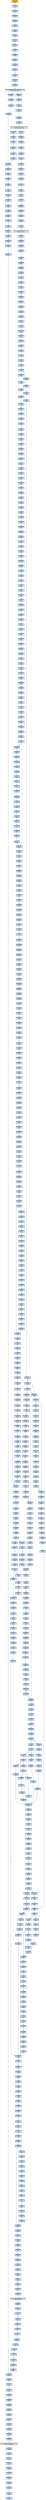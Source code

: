 strict digraph G {
	graph [bgcolor=transparent,
		name=G
	];
	node [color=lightsteelblue,
		fillcolor=lightsteelblue,
		shape=rectangle,
		style=filled
	];
	"0x0043f6eb"	[label="0x0043f6eb
pushl"];
	"0x0043f6ec"	[label="0x0043f6ec
leal"];
	"0x0043f6eb" -> "0x0043f6ec"	[color="#000000"];
	"0x0043f7e5"	[label="0x0043f7e5
jae"];
	"0x0043f7e7"	[label="0x0043f7e7
popl"];
	"0x0043f7e5" -> "0x0043f7e7"	[color="#000000",
		label=F];
	"0x0043f40d"	[label="0x0043f40d
orl"];
	"0x0043f40f"	[label="0x0043f40f
movl"];
	"0x0043f40d" -> "0x0043f40f"	[color="#000000"];
	"0x0043f882"	[label="0x0043f882
movl"];
	"0x0043f885"	[label="0x0043f885
movl"];
	"0x0043f882" -> "0x0043f885"	[color="#000000"];
	"0x0043faf9"	[label="0x0043faf9
addl"];
	"0x0043fafe"	[label="0x0043fafe
popl"];
	"0x0043faf9" -> "0x0043fafe"	[color="#000000"];
	"0x0043fbc5"	[label="0x0043fbc5
movl"];
	"0x0043fbc7"	[label="0x0043fbc7
call"];
	"0x0043fbc5" -> "0x0043fbc7"	[color="#000000"];
	"0x0043f05d"	[label="0x0043f05d
jne"];
	"0x0043f05f"	[label="0x0043f05f
leal"];
	"0x0043f05d" -> "0x0043f05f"	[color="#000000",
		label=F];
	"0x0043fe8a"	[label="0x0043fe8a
leal"];
	"0x0043fe90"	[label="0x0043fe90
call"];
	"0x0043fe8a" -> "0x0043fe90"	[color="#000000"];
	"0x0043f99c"	[label="0x0043f99c
incl"];
	"0x0043f99d"	[label="0x0043f99d
cmpl"];
	"0x0043f99c" -> "0x0043f99d"	[color="#000000"];
	"0x0043f9a6"	[label="0x0043f9a6
popl"];
	"0x0043f9a7"	[label="0x0043f9a7
addl"];
	"0x0043f9a6" -> "0x0043f9a7"	[color="#000000"];
	"0x0043fb6a"	[label="0x0043fb6a
movl"];
	"0x0043fb6c"	[label="0x0043fb6c
pushl"];
	"0x0043fb6a" -> "0x0043fb6c"	[color="#000000"];
	"0x0043f00c"	[label="0x0043f00c
pushl"];
	"0x0043f00d"	[label="0x0043f00d
ret"];
	"0x0043f00c" -> "0x0043f00d"	[color="#000000"];
	GETMODULEHANDLEA_KERNEL32_DLL	[color=lightgrey,
		fillcolor=lightgrey,
		label="GETMODULEHANDLEA_KERNEL32_DLL
GETMODULEHANDLEA"];
	"0x0043f287"	[label="0x0043f287
testl"];
	GETMODULEHANDLEA_KERNEL32_DLL -> "0x0043f287"	[color="#000000"];
	"0x0043f042"	[label="0x0043f042
movl"];
	GETMODULEHANDLEA_KERNEL32_DLL -> "0x0043f042"	[color="#000000"];
	"0x0043f1c6"	[label="0x0043f1c6
subl"];
	"0x0043f1c8"	[label="0x0043f1c8
je"];
	"0x0043f1c6" -> "0x0043f1c8"	[color="#000000"];
	"0x0043fa6f"	[label="0x0043fa6f
shrl"];
	"0x0043fa71"	[label="0x0043fa71
movl"];
	"0x0043fa6f" -> "0x0043fa71"	[color="#000000"];
	"0x0043fce8"	[label="0x0043fce8
movb"];
	"0x0043fcea"	[label="0x0043fcea
popl"];
	"0x0043fce8" -> "0x0043fcea"	[color="#000000"];
	"0x0043f04d"	[label="0x0043f04d
pushl"];
	"0x0043f04e"	[label="0x0043f04e
pushl"];
	"0x0043f04d" -> "0x0043f04e"	[color="#000000"];
	"0x0043f726"	[label="0x0043f726
movl"];
	"0x0043f729"	[label="0x0043f729
addl"];
	"0x0043f726" -> "0x0043f729"	[color="#000000"];
	"0x0043f986"	[label="0x0043f986
xorl"];
	"0x0043f988"	[label="0x0043f988
movb"];
	"0x0043f986" -> "0x0043f988"	[color="#000000"];
	"0x0043fa27"	[label="0x0043fa27
addl"];
	"0x0043fa2a"	[label="0x0043fa2a
jmp"];
	"0x0043fa27" -> "0x0043fa2a"	[color="#000000"];
	"0x0043ff39"	[label="0x0043ff39
movl"];
	"0x0043ff3d"	[label="0x0043ff3d
incl"];
	"0x0043ff39" -> "0x0043ff3d"	[color="#000000"];
	"0x0043f6d6"	[label="0x0043f6d6
pushl"];
	"0x0043f6d7"	[label="0x0043f6d7
call"];
	"0x0043f6d6" -> "0x0043f6d7"	[color="#000000"];
	VIRTUALPROTECT_KERNEL32_DLL	[color=lightgrey,
		fillcolor=lightgrey,
		label="VIRTUALPROTECT_KERNEL32_DLL
VIRTUALPROTECT"];
	"0x0043f3ff"	[label="0x0043f3ff
popl"];
	VIRTUALPROTECT_KERNEL32_DLL -> "0x0043f3ff"	[color="#000000"];
	"0x0043f17b"	[label="0x0043f17b
popl"];
	"0x0043f17c"	[label="0x0043f17c
pushl"];
	"0x0043f17b" -> "0x0043f17c"	[color="#000000"];
	"0x0043f871"	[label="0x0043f871
incl"];
	"0x0043f872"	[label="0x0043f872
incl"];
	"0x0043f871" -> "0x0043f872"	[color="#000000"];
	"0x0043f10f"	[label="0x0043f10f
pushl"];
	"0x0043f110"	[label="0x0043f110
pushl"];
	"0x0043f10f" -> "0x0043f110"	[color="#000000"];
	"0x0043fb49"	[label="0x0043fb49
movl"];
	"0x0043fb4f"	[label="0x0043fb4f
movl"];
	"0x0043fb49" -> "0x0043fb4f"	[color="#000000"];
	"0x0043f804"	[label="0x0043f804
addl"];
	"0x0043f806"	[label="0x0043f806
popl"];
	"0x0043f804" -> "0x0043f806"	[color="#000000"];
	"0x0043fab9"	[label="0x0043fab9
leal"];
	"0x0043fabc"	[label="0x0043fabc
pushl"];
	"0x0043fab9" -> "0x0043fabc"	[color="#000000"];
	"0x0043fac2"	[label="0x0043fac2
call"];
	"0x0043f80f"	[label="0x0043f80f
movl"];
	"0x0043fac2" -> "0x0043f80f"	[color="#000000"];
	"0x0043f181"	[label="0x0043f181
pushl"];
	"0x0043f183"	[label="0x0043f183
pushl"];
	"0x0043f181" -> "0x0043f183"	[color="#000000"];
	"0x0043f9e4"	[label="0x0043f9e4
movl"];
	"0x0043f9e6"	[label="0x0043f9e6
movl"];
	"0x0043f9e4" -> "0x0043f9e6"	[color="#000000"];
	"0x0043fee4"	[label="0x0043fee4
movl"];
	"0x0043fee9"	[label="0x0043fee9
movl"];
	"0x0043fee4" -> "0x0043fee9"	[color="#000000"];
	"0x0043f103"	[label="0x0043f103
cmpb"];
	"0x0043f106"	[label="0x0043f106
jne"];
	"0x0043f103" -> "0x0043f106"	[color="#000000"];
	"0x0043fb08"	[label="0x0043fb08
movl"];
	"0x0043fb0c"	[label="0x0043fb0c
pushl"];
	"0x0043fb08" -> "0x0043fb0c"	[color="#000000"];
	"0x0043f98b"	[label="0x0043f98b
movl"];
	"0x0043f988" -> "0x0043f98b"	[color="#000000"];
	"0x0043fb55"	[label="0x0043fb55
repz"];
	"0x0043fb57"	[label="0x0043fb57
movl"];
	"0x0043fb55" -> "0x0043fb57"	[color="#000000"];
	"0x0043fb3d"	[label="0x0043fb3d
movl"];
	"0x0043fb43"	[label="0x0043fb43
movl"];
	"0x0043fb3d" -> "0x0043fb43"	[color="#000000"];
	"0x0043ff41"	[label="0x0043ff41
cmpl"];
	"0x0043ff43"	[label="0x0043ff43
movl"];
	"0x0043ff41" -> "0x0043ff43"	[color="#000000"];
	"0x0043fead"	[label="0x0043fead
incl"];
	"0x0043feae"	[label="0x0043feae
movb"];
	"0x0043fead" -> "0x0043feae"	[color="#000000"];
	"0x0043f1a8"	[label="0x0043f1a8
movl"];
	"0x0043f1ae"	[label="0x0043f1ae
orl"];
	"0x0043f1a8" -> "0x0043f1ae"	[color="#000000"];
	"0x0043f26f"	[label="0x0043f26f
addl"];
	"0x0043f271"	[label="0x0043f271
movl"];
	"0x0043f26f" -> "0x0043f271"	[color="#000000"];
	"0x0043f9d0"	[label="0x0043f9d0
shll"];
	"0x0043f9d3"	[label="0x0043f9d3
andl"];
	"0x0043f9d0" -> "0x0043f9d3"	[color="#000000"];
	VIRTUALFREE_KERNEL32_DLL	[color=lightgrey,
		fillcolor=lightgrey,
		label="VIRTUALFREE_KERNEL32_DLL
VIRTUALFREE"];
	VIRTUALFREE_KERNEL32_DLL -> "0x0043f1a8"	[color="#000000"];
	"0x0043f155"	[label="0x0043f155
jmp"];
	"0x0043f106" -> "0x0043f155"	[color="#000000",
		label=T];
	"0x0043f108"	[label="0x0043f108
incb"];
	"0x0043f106" -> "0x0043f108"	[color="#000000",
		label=F];
	"0x0043f840"	[label="0x0043f840
movl"];
	"0x0043f845"	[label="0x0043f845
movl"];
	"0x0043f840" -> "0x0043f845"	[color="#000000"];
	"0x0043f394"	[label="0x0043f394
pushl"];
	"0x0043f395"	[label="0x0043f395
pushl"];
	"0x0043f394" -> "0x0043f395"	[color="#000000"];
	"0x0043f929"	[label="0x0043f929
incl"];
	"0x0043f92a"	[label="0x0043f92a
decl"];
	"0x0043f929" -> "0x0043f92a"	[color="#000000"];
	"0x0043f9fd"	[label="0x0043f9fd
movl"];
	"0x0043fa00"	[label="0x0043fa00
andl"];
	"0x0043f9fd" -> "0x0043fa00"	[color="#000000"];
	"0x0043fa9b"	[label="0x0043fa9b
movb"];
	"0x0043faa2"	[label="0x0043faa2
popl"];
	"0x0043fa9b" -> "0x0043faa2"	[color="#000000"];
	"0x0043f392"	[label="0x0043f392
addl"];
	"0x0043f392" -> "0x0043f394"	[color="#000000"];
	"0x0043fbb6"	[label="0x0043fbb6
jne"];
	"0x0043fbc3"	[label="0x0043fbc3
xorl"];
	"0x0043fbb6" -> "0x0043fbc3"	[color="#000000",
		label=T];
	"0x0043f892"	[label="0x0043f892
movl"];
	"0x0043f89a"	[label="0x0043f89a
movl"];
	"0x0043f892" -> "0x0043f89a"	[color="#000000"];
	"0x0043f9c0"	[label="0x0043f9c0
movb"];
	"0x0043f9c2"	[label="0x0043f9c2
incl"];
	"0x0043f9c0" -> "0x0043f9c2"	[color="#000000"];
	"0x0043fede"	[label="0x0043fede
subl"];
	"0x0043fee0"	[label="0x0043fee0
addl"];
	"0x0043fede" -> "0x0043fee0"	[color="#000000"];
	"0x0043fed6"	[label="0x0043fed6
movl"];
	"0x0043fed9"	[label="0x0043fed9
movl"];
	"0x0043fed6" -> "0x0043fed9"	[color="#000000"];
	"0x0043f0e2"	[label="0x0043f0e2
movl"];
	"0x0043f0e8"	[label="0x0043f0e8
pushl"];
	"0x0043f0e2" -> "0x0043f0e8"	[color="#000000"];
	"0x0043f935"	[label="0x0043f935
movl"];
	"0x0043f939"	[label="0x0043f939
movl"];
	"0x0043f935" -> "0x0043f939"	[color="#000000"];
	"0x0043fba0"	[label="0x0043fba0
jb"];
	"0x0043fba2"	[label="0x0043fba2
leal"];
	"0x0043fba0" -> "0x0043fba2"	[color="#000000",
		label=F];
	"0x0043fb6e"	[label="0x0043fb6e
leal"];
	"0x0043fb71"	[label="0x0043fb71
pushl"];
	"0x0043fb6e" -> "0x0043fb71"	[color="#000000"];
	"0x0043f8cc"	[label="0x0043f8cc
movl"];
	"0x0043f8cf"	[label="0x0043f8cf
movl"];
	"0x0043f8cc" -> "0x0043f8cf"	[color="#000000"];
	"0x0043f7e8"	[label="0x0043f7e8
movl"];
	"0x0043f7e7" -> "0x0043f7e8"	[color="#000000"];
	"0x0043fe2e"	[label="0x0043fe2e
leal"];
	"0x0043fe31"	[label="0x0043fe31
cmpl"];
	"0x0043fe2e" -> "0x0043fe31"	[color="#000000"];
	"0x0043fceb"	[label="0x0043fceb
addl"];
	"0x0043fcf1"	[label="0x0043fcf1
ret"];
	"0x0043fceb" -> "0x0043fcf1"	[color="#000000"];
	"0x0043fa1d"	[label="0x0043fa1d
cmpl"];
	"0x0043fa20"	[label="0x0043fa20
jae"];
	"0x0043fa1d" -> "0x0043fa20"	[color="#000000"];
	"0x0043f15f"	[label="0x0043f15f
movl"];
	"0x0043f155" -> "0x0043f15f"	[color="#000000"];
	"0x0043fa0f"	[label="0x0043fa0f
movl"];
	"0x0043fa11"	[label="0x0043fa11
shrl"];
	"0x0043fa0f" -> "0x0043fa11"	[color="#000000"];
	"0x0043f80b"	[label="0x0043f80b
popl"];
	"0x0043f80c"	[label="0x0043f80c
ret"];
	"0x0043f80b" -> "0x0043f80c"	[color="#000000"];
	"0x0043ff7e"	[label="0x0043ff7e
movl"];
	"0x0043ff80"	[label="0x0043ff80
popl"];
	"0x0043ff7e" -> "0x0043ff80"	[color="#000000"];
	"0x0043fed9" -> "0x0043fede"	[color="#000000"];
	"0x0043f292"	[label="0x0043f292
movl"];
	"0x0043f298"	[label="0x0043f298
movl"];
	"0x0043f292" -> "0x0043f298"	[color="#000000"];
	"0x0043f397"	[label="0x0043f397
pushl"];
	"0x0043f398"	[label="0x0043f398
pushl"];
	"0x0043f397" -> "0x0043f398"	[color="#000000"];
	"0x0043fb4f" -> "0x0043fb55"	[color="#000000"];
	"0x0043f8fa"	[label="0x0043f8fa
movl"];
	"0x0043f8fe"	[label="0x0043f8fe
movl"];
	"0x0043f8fa" -> "0x0043f8fe"	[color="#000000"];
	"0x0043faf8"	[label="0x0043faf8
popl"];
	"0x0043faf8" -> "0x0043faf9"	[color="#000000"];
	"0x0043f189"	[label="0x0043f189
call"];
	"0x0043f189" -> VIRTUALFREE_KERNEL32_DLL	[color="#000000"];
	"0x0043f851"	[label="0x0043f851
xorl"];
	"0x0043f853"	[label="0x0043f853
repz"];
	"0x0043f851" -> "0x0043f853"	[color="#000000"];
	"0x0043f7bb"	[label="0x0043f7bb
movb"];
	"0x0043f7bd"	[label="0x0043f7bd
incl"];
	"0x0043f7bb" -> "0x0043f7bd"	[color="#000000"];
	"0x0043fe26"	[label="0x0043fe26
cmpl"];
	"0x0043fe29"	[label="0x0043fe29
jb"];
	"0x0043fe26" -> "0x0043fe29"	[color="#000000"];
	"0x0043f0eb"	[label="0x0043f0eb
addl"];
	"0x0043f0f1"	[label="0x0043f0f1
pushl"];
	"0x0043f0eb" -> "0x0043f0f1"	[color="#000000"];
	"0x0043fea5"	[label="0x0043fea5
movl"];
	"0x0043fea8"	[label="0x0043fea8
shll"];
	"0x0043fea5" -> "0x0043fea8"	[color="#000000"];
	"0x0043fb2a"	[label="0x0043fb2a
movl"];
	"0x0043fb30"	[label="0x0043fb30
xorl"];
	"0x0043fb2a" -> "0x0043fb30"	[color="#000000"];
	"0x0043fa5a"	[label="0x0043fa5a
movl"];
	"0x0043fa5d"	[label="0x0043fa5d
addl"];
	"0x0043fa5a" -> "0x0043fa5d"	[color="#000000"];
	"0x0043f949"	[label="0x0043f949
je"];
	"0x0043f95a"	[label="0x0043f95a
movl"];
	"0x0043f949" -> "0x0043f95a"	[color="#000000",
		label=T];
	"0x0043fe67"	[label="0x0043fe67
movl"];
	"0x0043fe6a"	[label="0x0043fe6a
movl"];
	"0x0043fe67" -> "0x0043fe6a"	[color="#000000"];
	"0x0043fa14"	[label="0x0043fa14
xorl"];
	"0x0043fa11" -> "0x0043fa14"	[color="#000000"];
	"0x0043ff3e"	[label="0x0043ff3e
leal"];
	"0x0043ff3d" -> "0x0043ff3e"	[color="#000000"];
	"0x0043f9ee"	[label="0x0043f9ee
movl"];
	"0x0043f9f1"	[label="0x0043f9f1
movl"];
	"0x0043f9ee" -> "0x0043f9f1"	[color="#000000"];
	"0x0043fa93"	[label="0x0043fa93
movl"];
	"0x0043fa95"	[label="0x0043fa95
pushl"];
	"0x0043fa93" -> "0x0043fa95"	[color="#000000"];
	"0x0043f373"	[label="0x0043f373
movl"];
	"0x0043f375"	[label="0x0043f375
movl"];
	"0x0043f373" -> "0x0043f375"	[color="#000000"];
	"0x0043f059"	[label="0x0043f059
jne"];
	"0x0043f05b"	[label="0x0043f05b
cmpb"];
	"0x0043f059" -> "0x0043f05b"	[color="#000000",
		label=F];
	"0x0043f89e"	[label="0x0043f89e
leal"];
	"0x0043f89a" -> "0x0043f89e"	[color="#000000"];
	"0x0043ff45"	[label="0x0043ff45
jae"];
	"0x0043ff43" -> "0x0043ff45"	[color="#000000"];
	"0x0043ff49"	[label="0x0043ff49
subl"];
	"0x0043ff4b"	[label="0x0043ff4b
incl"];
	"0x0043ff49" -> "0x0043ff4b"	[color="#000000"];
	"0x0043f86d"	[label="0x0043f86d
leal"];
	"0x0043f86d" -> "0x0043f871"	[color="#000000"];
	"0x0043f831"	[label="0x0043f831
ret"];
	"0x0043faf1"	[label="0x0043faf1
movl"];
	"0x0043f831" -> "0x0043faf1"	[color="#000000"];
	"0x0043f96d"	[label="0x0043f96d
movb"];
	"0x0043f970"	[label="0x0043f970
testb"];
	"0x0043f96d" -> "0x0043f970"	[color="#000000"];
	"0x0043fe5c"	[label="0x0043fe5c
cmpl"];
	"0x0043fe5f"	[label="0x0043fe5f
movl"];
	"0x0043fe5c" -> "0x0043fe5f"	[color="#000000"];
	"0x0043f7cb"	[label="0x0043f7cb
shll"];
	"0x0043f7ce"	[label="0x0043f7ce
andl"];
	"0x0043f7cb" -> "0x0043f7ce"	[color="#000000"];
	"0x0043fb0f"	[label="0x0043fb0f
leal"];
	"0x0043fb12"	[label="0x0043fb12
movl"];
	"0x0043fb0f" -> "0x0043fb12"	[color="#000000"];
	"0x0043f062"	[label="0x0043f062
jmp"];
	"0x0043f08d"	[label="0x0043f08d
movl"];
	"0x0043f062" -> "0x0043f08d"	[color="#000000"];
	"0x0043fee2"	[label="0x0043fee2
shrl"];
	"0x0043fee2" -> "0x0043fee4"	[color="#000000"];
	"0x0043f8d3"	[label="0x0043f8d3
jl"];
	"0x0043f8cf" -> "0x0043f8d3"	[color="#000000"];
	"0x0043fba8"	[label="0x0043fba8
leal"];
	"0x0043fba2" -> "0x0043fba8"	[color="#000000"];
	"0x0043fb06"	[label="0x0043fb06
movl"];
	"0x0043fb06" -> "0x0043fb08"	[color="#000000"];
	"0x0043fb9d"	[label="0x0043fb9d
cmpl"];
	"0x0043fb9d" -> "0x0043fba0"	[color="#000000"];
	"0x0043f72f"	[label="0x0043f72f
ret"];
	"0x0043f729" -> "0x0043f72f"	[color="#000000"];
	"0x0043fa05"	[label="0x0043fa05
cmpl"];
	"0x0043fa07"	[label="0x0043fa07
jae"];
	"0x0043fa05" -> "0x0043fa07"	[color="#000000"];
	"0x0043f7de"	[label="0x0043f7de
movl"];
	"0x0043f7e0"	[label="0x0043f7e0
movl"];
	"0x0043f7de" -> "0x0043f7e0"	[color="#000000"];
	"0x0043fe42"	[label="0x0043fe42
movb"];
	"0x0043fe46"	[label="0x0043fe46
movl"];
	"0x0043fe42" -> "0x0043fe46"	[color="#000000"];
	"0x0043fa8d"	[label="0x0043fa8d
leal"];
	"0x0043fa8d" -> "0x0043fa93"	[color="#000000"];
	"0x0043f994"	[label="0x0043f994
movl"];
	"0x0043f996"	[label="0x0043f996
movl"];
	"0x0043f994" -> "0x0043f996"	[color="#000000"];
	"0x0043ff37"	[label="0x0043ff37
movl"];
	"0x0043ff37" -> "0x0043ff39"	[color="#000000"];
	"0x0043f152"	[label="0x0043f152
popl"];
	"0x0043f153"	[label="0x0043f153
popl"];
	"0x0043f152" -> "0x0043f153"	[color="#000000"];
	"0x0043f2f1"	[label="0x0043f2f1
jne"];
	"0x0043f365"	[label="0x0043f365
movl"];
	"0x0043f2f1" -> "0x0043f365"	[color="#000000",
		label=T];
	"0x0043fa19"	[label="0x0043fa19
movl"];
	"0x0043fa1b"	[label="0x0043fa1b
jmp"];
	"0x0043fa19" -> "0x0043fa1b"	[color="#000000"];
	"0x0043f8b3"	[label="0x0043f8b3
movl"];
	"0x0043f8b7"	[label="0x0043f8b7
ja"];
	"0x0043f8b3" -> "0x0043f8b7"	[color="#000000"];
	"0x0043fa44"	[label="0x0043fa44
cmpl"];
	"0x0043fa47"	[label="0x0043fa47
jae"];
	"0x0043fa44" -> "0x0043fa47"	[color="#000000"];
	"0x0043f8e9"	[label="0x0043f8e9
movl"];
	"0x0043f8eb"	[label="0x0043f8eb
andl"];
	"0x0043f8e9" -> "0x0043f8eb"	[color="#000000"];
	"0x0043fa4e"	[label="0x0043fa4e
jmp"];
	"0x0043fa58"	[label="0x0043fa58
movl"];
	"0x0043fa4e" -> "0x0043fa58"	[color="#000000"];
	"0x0043fce5"	[label="0x0043fce5
popl"];
	"0x0043fce6"	[label="0x0043fce6
popl"];
	"0x0043fce5" -> "0x0043fce6"	[color="#000000"];
	"0x0043f9f4"	[label="0x0043f9f4
movl"];
	"0x0043f9f1" -> "0x0043f9f4"	[color="#000000"];
	"0x0043f8d5"	[label="0x0043f8d5
movl"];
	"0x0043f8d8"	[label="0x0043f8d8
movl"];
	"0x0043f8d5" -> "0x0043f8d8"	[color="#000000"];
	"0x0043feb5"	[label="0x0043feb5
movl"];
	"0x0043feb8"	[label="0x0043feb8
movl"];
	"0x0043feb5" -> "0x0043feb8"	[color="#000000"];
	"0x0043fa77"	[label="0x0043fa77
movl"];
	"0x0043fa7d"	[label="0x0043fa7d
popl"];
	"0x0043fa77" -> "0x0043fa7d"	[color="#000000"];
	"0x0043fa49"	[label="0x0043fa49
movl"];
	"0x0043fa49" -> "0x0043fa4e"	[color="#000000"];
	"0x0043f81d"	[label="0x0043f81d
movl"];
	"0x0043f823"	[label="0x0043f823
leal"];
	"0x0043f81d" -> "0x0043f823"	[color="#000000"];
	"0x0043f91e"	[label="0x0043f91e
movl"];
	"0x0043f922"	[label="0x0043f922
movl"];
	"0x0043f91e" -> "0x0043f922"	[color="#000000"];
	"0x0043f0fc"	[label="0x0043f0fc
call"];
	"0x0043f6c8"	[label="0x0043f6c8
movl"];
	"0x0043f0fc" -> "0x0043f6c8"	[color="#000000"];
	"0x0043f84d"	[label="0x0043f84d
leal"];
	"0x0043f84d" -> "0x0043f851"	[color="#000000"];
	"0x0043f367"	[label="0x0043f367
addl"];
	"0x0043f36e"	[label="0x0043f36e
jmp"];
	"0x0043f367" -> "0x0043f36e"	[color="#000000"];
	"0x0043f03c"	[label="0x0043f03c
call"];
	"0x0043f03c" -> GETMODULEHANDLEA_KERNEL32_DLL	[color="#000000"];
	"0x0043fe7d"	[label="0x0043fe7d
movl"];
	"0x0043fe80"	[label="0x0043fe80
subl"];
	"0x0043fe7d" -> "0x0043fe80"	[color="#000000"];
	"0x0043fed1"	[label="0x0043fed1
jae"];
	"0x0043fed3"	[label="0x0043fed3
movl"];
	"0x0043fed1" -> "0x0043fed3"	[color="#000000",
		label=F];
	"0x0043fb98"	[label="0x0043fb98
movb"];
	"0x0043fb9c"	[label="0x0043fb9c
incl"];
	"0x0043fb98" -> "0x0043fb9c"	[color="#000000"];
	"0x0043f396"	[label="0x0043f396
pushl"];
	"0x0043f396" -> "0x0043f397"	[color="#000000"];
	"0x0043fb43" -> "0x0043fb49"	[color="#000000"];
	"0x0043f960"	[label="0x0043f960
xorl"];
	"0x0043f95a" -> "0x0043f960"	[color="#000000"];
	"0x0043f176"	[label="0x0043f176
andl"];
	"0x0043f179"	[label="0x0043f179
repz"];
	"0x0043f176" -> "0x0043f179"	[color="#000000"];
	"0x0043fa96"	[label="0x0043fa96
call"];
	"0x0043fa95" -> "0x0043fa96"	[color="#000000"];
	"0x0043fd36"	[label="0x0043fd36
movb"];
	"0x0043fd38"	[label="0x0043fd38
movl"];
	"0x0043fd36" -> "0x0043fd38"	[color="#000000"];
	"0x0043f2a2"	[label="0x0043f2a2
movl"];
	"0x0043f36e" -> "0x0043f2a2"	[color="#000000"];
	"0x0043f834"	[label="0x0043f834
subl"];
	"0x0043f83a"	[label="0x0043f83a
pushl"];
	"0x0043f834" -> "0x0043f83a"	[color="#000000"];
	"0x0043ff57"	[label="0x0043ff57
movl"];
	"0x0043ff5b"	[label="0x0043ff5b
addl"];
	"0x0043ff57" -> "0x0043ff5b"	[color="#000000"];
	"0x0043faf7"	[label="0x0043faf7
popl"];
	"0x0043faf1" -> "0x0043faf7"	[color="#000000"];
	"0x0043f7a5"	[label="0x0043f7a5
movl"];
	"0x0043f7a7"	[label="0x0043f7a7
pushl"];
	"0x0043f7a5" -> "0x0043f7a7"	[color="#000000"];
	"0x0043f378"	[label="0x0043f378
movl"];
	"0x0043f375" -> "0x0043f378"	[color="#000000"];
	"0x0043f406"	[label="0x0043f406
addl"];
	"0x0043f40c"	[label="0x0043f40c
popl"];
	"0x0043f406" -> "0x0043f40c"	[color="#000000"];
	"0x0043fa00" -> "0x0043fa05"	[color="#000000"];
	"0x0043f9e9"	[label="0x0043f9e9
cmpl"];
	"0x0043f9ec"	[label="0x0043f9ec
jae"];
	"0x0043f9e9" -> "0x0043f9ec"	[color="#000000"];
	"0x0043f7ae"	[label="0x0043f7ae
cmpl"];
	"0x0043f7b1"	[label="0x0043f7b1
jb"];
	"0x0043f7ae" -> "0x0043f7b1"	[color="#000000"];
	"0x0043fe18"	[label="0x0043fe18
movb"];
	"0x0043fe1f"	[label="0x0043fe1f
popl"];
	"0x0043fe18" -> "0x0043fe1f"	[color="#000000"];
	"0x0043f7a8"	[label="0x0043f7a8
movl"];
	"0x0043f7ad"	[label="0x0043f7ad
pushl"];
	"0x0043f7a8" -> "0x0043f7ad"	[color="#000000"];
	"0x0043f85c"	[label="0x0043f85c
cmpl"];
	"0x0043f85e"	[label="0x0043f85e
movl"];
	"0x0043f85c" -> "0x0043f85e"	[color="#000000"];
	"0x0043f9b0"	[label="0x0043f9b0
pushl"];
	"0x0043f9b1"	[label="0x0043f9b1
pushl"];
	"0x0043f9b0" -> "0x0043f9b1"	[color="#000000"];
	"0x0043f966"	[label="0x0043f966
movl"];
	"0x0043f966" -> "0x0043f96d"	[color="#000000"];
	"0x0043f2aa"	[label="0x0043f2aa
testl"];
	"0x0043f2ac"	[label="0x0043f2ac
jne"];
	"0x0043f2aa" -> "0x0043f2ac"	[color="#000000"];
	"0x0043fbb4"	[label="0x0043fbb4
testb"];
	"0x0043fbb4" -> "0x0043fbb6"	[color="#000000"];
	"0x0043fb1b"	[label="0x0043fb1b
movl"];
	"0x0043fb1e"	[label="0x0043fb1e
movl"];
	"0x0043fb1b" -> "0x0043fb1e"	[color="#000000"];
	"0x0043f873"	[label="0x0043f873
cmpl"];
	"0x0043f872" -> "0x0043f873"	[color="#000000"];
	"0x0043f8c9"	[label="0x0043f8c9
cmpl"];
	"0x0043f8c9" -> "0x0043f8cc"	[color="#000000"];
	"0x0043f807"	[label="0x0043f807
movl"];
	"0x0043f806" -> "0x0043f807"	[color="#000000"];
	"0x0043f111"	[label="0x0043f111
pushl"];
	"0x0043f112"	[label="0x0043f112
movl"];
	"0x0043f111" -> "0x0043f112"	[color="#000000"];
	"0x0043f014"	[label="0x0043f014
popl"];
	"0x0043f015"	[label="0x0043f015
movl"];
	"0x0043f014" -> "0x0043f015"	[color="#000000"];
	"0x0043f813"	[label="0x0043f813
movl"];
	"0x0043f817"	[label="0x0043f817
movl"];
	"0x0043f813" -> "0x0043f817"	[color="#000000"];
	"0x0043f10e"	[label="0x0043f10e
pushl"];
	"0x0043f10e" -> "0x0043f10f"	[color="#000000"];
	"0x0043f879"	[label="0x0043f879
movl"];
	"0x0043f87e"	[label="0x0043f87e
movl"];
	"0x0043f879" -> "0x0043f87e"	[color="#000000"];
	"0x0043fe72"	[label="0x0043fe72
subl"];
	"0x0043fe74"	[label="0x0043fe74
addl"];
	"0x0043fe72" -> "0x0043fe74"	[color="#000000"];
	"0x0043f962"	[label="0x0043f962
testl"];
	"0x0043f960" -> "0x0043f962"	[color="#000000"];
	"0x0043f2a8"	[label="0x0043f2a8
movl"];
	"0x0043f2a8" -> "0x0043f2aa"	[color="#000000"];
	"0x0043f8dc"	[label="0x0043f8dc
movl"];
	"0x0043f8e0"	[label="0x0043f8e0
movl"];
	"0x0043f8dc" -> "0x0043f8e0"	[color="#000000"];
	"0x0043f7d4"	[label="0x0043f7d4
orl"];
	"0x0043f7ce" -> "0x0043f7d4"	[color="#000000"];
	"0x0043fa5f"	[label="0x0043fa5f
movl"];
	"0x0043fa62"	[label="0x0043fa62
movl"];
	"0x0043fa5f" -> "0x0043fa62"	[color="#000000"];
	"0x0043f38f"	[label="0x0043f38f
movl"];
	"0x0043f38f" -> "0x0043f392"	[color="#000000"];
	"0x0043fab0"	[label="0x0043fab0
cmpl"];
	"0x0043fab3"	[label="0x0043fab3
jb"];
	"0x0043fab0" -> "0x0043fab3"	[color="#000000"];
	"0x0043fe2b"	[label="0x0043fe2b
movl"];
	"0x0043fe29" -> "0x0043fe2b"	[color="#000000",
		label=F];
	"0x0043fe9c"	[label="0x0043fe9c
cmpl"];
	"0x0043fe29" -> "0x0043fe9c"	[color="#000000",
		label=T];
	"0x0043f907"	[label="0x0043f907
movw"];
	"0x0043f90a"	[label="0x0043f90a
shrl"];
	"0x0043f907" -> "0x0043f90a"	[color="#000000"];
	"0x0043f7d9"	[label="0x0043f7d9
addl"];
	"0x0043f7db"	[label="0x0043f7db
movl"];
	"0x0043f7d9" -> "0x0043f7db"	[color="#000000"];
	"0x0043f9bc"	[label="0x0043f9bc
jb"];
	"0x0043f9bc" -> "0x0043f9ee"	[color="#000000",
		label=T];
	"0x0043f9be"	[label="0x0043f9be
movl"];
	"0x0043f9bc" -> "0x0043f9be"	[color="#000000",
		label=F];
	"0x0043f0b0"	[label="0x0043f0b0
pushl"];
	"0x0043f0b2"	[label="0x0043f0b2
pushl"];
	"0x0043f0b0" -> "0x0043f0b2"	[color="#000000"];
	"0x0043fa7e"	[label="0x0043fa7e
popl"];
	"0x0043fa7d" -> "0x0043fa7e"	[color="#000000"];
	"0x0043f87e" -> "0x0043f882"	[color="#000000"];
	"0x0043f888"	[label="0x0043f888
movl"];
	"0x0043f885" -> "0x0043f888"	[color="#000000"];
	"0x0043faa8"	[label="0x0043faa8
addl"];
	"0x0043faab"	[label="0x0043faab
shll"];
	"0x0043faa8" -> "0x0043faab"	[color="#000000"];
	"0x0043f88e"	[label="0x0043f88e
movl"];
	"0x0043f88e" -> "0x0043f892"	[color="#000000"];
	"0x0043f817" -> "0x0043f81d"	[color="#000000"];
	"0x0043fed3" -> "0x0043fed6"	[color="#000000"];
	"0x0043f055"	[label="0x0043f055
stosl"];
	"0x0043f056"	[label="0x0043f056
movb"];
	"0x0043f055" -> "0x0043f056"	[color="#000000"];
	"0x0043f983"	[label="0x0043f983
movl"];
	"0x0043f983" -> "0x0043f986"	[color="#000000"];
	"0x0043ff6c"	[label="0x0043ff6c
testb"];
	"0x0043ff6e"	[label="0x0043ff6e
je"];
	"0x0043ff6c" -> "0x0043ff6e"	[color="#000000"];
	"0x0043f7be"	[label="0x0043f7be
movb"];
	"0x0043f7c2"	[label="0x0043f7c2
movl"];
	"0x0043f7be" -> "0x0043f7c2"	[color="#000000"];
	"0x0043f9cc"	[label="0x0043f9cc
movl"];
	"0x0043f9cc" -> "0x0043f9d0"	[color="#000000"];
	"0x0043f9d9"	[label="0x0043f9d9
orl"];
	"0x0043f9d3" -> "0x0043f9d9"	[color="#000000"];
	"0x0043fb0d"	[label="0x0043fb0d
movl"];
	"0x0043fb0d" -> "0x0043fb0f"	[color="#000000"];
	"0x0043f9a2"	[label="0x0043f9a2
popl"];
	"0x0043f9a3"	[label="0x0043f9a3
popl"];
	"0x0043f9a2" -> "0x0043f9a3"	[color="#000000"];
	"0x0043ff85"	[label="0x0043ff85
popl"];
	"0x0043ff86"	[label="0x0043ff86
addl"];
	"0x0043ff85" -> "0x0043ff86"	[color="#000000"];
	"0x0043f9b6"	[label="0x0043f9b6
movl"];
	"0x0043f9b8"	[label="0x0043f9b8
cmpl"];
	"0x0043f9b6" -> "0x0043f9b8"	[color="#000000"];
	"0x0043ff5d"	[label="0x0043ff5d
movl"];
	"0x0043ff5b" -> "0x0043ff5d"	[color="#000000"];
	"0x0043f2c6"	[label="0x0043f2c6
testl"];
	"0x0043f2c8"	[label="0x0043f2c8
je"];
	"0x0043f2c6" -> "0x0043f2c8"	[color="#000000"];
	"0x0043fab5"	[label="0x0043fab5
movl"];
	"0x0043fab5" -> "0x0043fab9"	[color="#000000"];
	"0x0043f8f2"	[label="0x0043f8f2
addl"];
	"0x0043f8f4"	[label="0x0043f8f4
movb"];
	"0x0043f8f2" -> "0x0043f8f4"	[color="#000000"];
	"0x0043f88c"	[label="0x0043f88c
xorl"];
	"0x0043f88c" -> "0x0043f88e"	[color="#000000"];
	"0x0043f9be" -> "0x0043f9c0"	[color="#000000"];
	"0x0043ff05"	[label="0x0043ff05
je"];
	"0x0043ff05" -> "0x0043ff37"	[color="#000000",
		label=T];
	"0x0043ff07"	[label="0x0043ff07
movl"];
	"0x0043ff05" -> "0x0043ff07"	[color="#000000",
		label=F];
	"0x0043ff4c"	[label="0x0043ff4c
movb"];
	"0x0043ff4b" -> "0x0043ff4c"	[color="#000000"];
	"0x0043f926"	[label="0x0043f926
addl"];
	"0x0043f926" -> "0x0043f929"	[color="#000000"];
	"0x0043f7e3"	[label="0x0043f7e3
cmpl"];
	"0x0043f7e3" -> "0x0043f7e5"	[color="#000000"];
	"0x0043fa65"	[label="0x0043fa65
movl"];
	"0x0043fa62" -> "0x0043fa65"	[color="#000000"];
	"0x0043f888" -> "0x0043f88c"	[color="#000000"];
	"0x0043f05b" -> "0x0043f05d"	[color="#000000"];
	"0x0043f80c" -> "0x0043fb98"	[color="#000000"];
	"0x0043f8bd"	[label="0x0043f8bd
movl"];
	"0x0043f8b7" -> "0x0043f8bd"	[color="#000000",
		label=F];
	"0x0043fa36"	[label="0x0043fa36
jmp"];
	"0x0043fa36" -> "0x0043fa58"	[color="#000000"];
	"0x0043f169"	[label="0x0043f169
movl"];
	"0x0043f16f"	[label="0x0043f16f
sarl"];
	"0x0043f169" -> "0x0043f16f"	[color="#000000"];
	"0x0043fe88"	[label="0x0043fe88
shrl"];
	"0x0043fe88" -> "0x0043fe8a"	[color="#000000"];
	"0x0043f9de"	[label="0x0043f9de
addl"];
	"0x0043f9e1"	[label="0x0043f9e1
movl"];
	"0x0043f9de" -> "0x0043f9e1"	[color="#000000"];
	"0x0043fa2f"	[label="0x0043fa2f
jae"];
	"0x0043fa31"	[label="0x0043fa31
movl"];
	"0x0043fa2f" -> "0x0043fa31"	[color="#000000",
		label=F];
	"0x0043fa38"	[label="0x0043fa38
cmpl"];
	"0x0043fa2f" -> "0x0043fa38"	[color="#000000",
		label=T];
	"0x0043fb74"	[label="0x0043fb74
movl"];
	"0x0043fb76"	[label="0x0043fb76
call"];
	"0x0043fb74" -> "0x0043fb76"	[color="#000000"];
	"0x0043feec"	[label="0x0043feec
subl"];
	"0x0043feee"	[label="0x0043feee
andl"];
	"0x0043feec" -> "0x0043feee"	[color="#000000"];
	"0x0043fe49"	[label="0x0043fe49
movl"];
	"0x0043fe4c"	[label="0x0043fe4c
movl"];
	"0x0043fe49" -> "0x0043fe4c"	[color="#000000"];
	"0x0043f92b"	[label="0x0043f92b
addl"];
	"0x0043f92a" -> "0x0043f92b"	[color="#000000"];
	"0x0043f8c1"	[label="0x0043f8c1
movl"];
	"0x0043f8c4"	[label="0x0043f8c4
movl"];
	"0x0043f8c1" -> "0x0043f8c4"	[color="#000000"];
	"0x0043fbac"	[label="0x0043fbac
pushl"];
	"0x0043fbad"	[label="0x0043fbad
movl"];
	"0x0043fbac" -> "0x0043fbad"	[color="#000000"];
	"0x0043f83b"	[label="0x0043f83b
pushl"];
	"0x0043f83a" -> "0x0043f83b"	[color="#000000"];
	"0x0043faff"	[label="0x0043faff
ret"];
	"0x0043f6dc"	[label="0x0043f6dc
movl"];
	"0x0043faff" -> "0x0043f6dc"	[color="#000000"];
	"0x0043fab3" -> "0x0043fab5"	[color="#000000",
		label=F];
	"0x0043f0fb"	[label="0x0043f0fb
pushl"];
	"0x0043f0fb" -> "0x0043f0fc"	[color="#000000"];
	"0x0043fece"	[label="0x0043fece
movl"];
	"0x0043fece" -> "0x0043fed1"	[color="#000000"];
	"0x0043f2be"	[label="0x0043f2be
addl"];
	"0x0043f2c0"	[label="0x0043f2c0
addl"];
	"0x0043f2be" -> "0x0043f2c0"	[color="#000000"];
	"0x0043fa16"	[label="0x0043fa16
movb"];
	"0x0043fa16" -> "0x0043fa19"	[color="#000000"];
	"0x0043fea0"	[label="0x0043fea0
jb"];
	"0x0043fea0" -> "0x0043fed3"	[color="#000000",
		label=T];
	"0x0043fea2"	[label="0x0043fea2
movl"];
	"0x0043fea0" -> "0x0043fea2"	[color="#000000",
		label=F];
	"0x0043faad"	[label="0x0043faad
addl"];
	"0x0043faab" -> "0x0043faad"	[color="#000000"];
	"0x0043f03b"	[label="0x0043f03b
pushl"];
	"0x0043f03b" -> "0x0043f03c"	[color="#000000"];
	"0x0043f289"	[label="0x0043f289
jne"];
	"0x0043f287" -> "0x0043f289"	[color="#000000"];
	"0x0043f0f7"	[label="0x0043f0f7
pushl"];
	"0x0043f0fa"	[label="0x0043f0fa
pushl"];
	"0x0043f0f7" -> "0x0043f0fa"	[color="#000000"];
	"0x0043faa3"	[label="0x0043faa3
movl"];
	"0x0043faa2" -> "0x0043faa3"	[color="#000000"];
	"0x0043f37e"	[label="0x0043f37e
movl"];
	"0x0043f384"	[label="0x0043f384
jmp"];
	"0x0043f37e" -> "0x0043f384"	[color="#000000"];
	"0x0043f39e"	[label="0x0043f39e
call"];
	"0x0043f39e" -> VIRTUALPROTECT_KERNEL32_DLL	[color="#000000"];
	"0x0043f6e3"	[label="0x0043f6e3
movl"];
	"0x0043f6dc" -> "0x0043f6e3"	[color="#000000"];
	"0x0043f911"	[label="0x0043f911
movl"];
	"0x0043f915"	[label="0x0043f915
andl"];
	"0x0043f911" -> "0x0043f915"	[color="#000000"];
	"0x0043fb9c" -> "0x0043fb9d"	[color="#000000"];
	"0x0043f2a2" -> "0x0043f2a8"	[color="#000000"];
	"0x0043f97f"	[label="0x0043f97f
movl"];
	"0x0043f97f" -> "0x0043f983"	[color="#000000"];
	"0x0043f71a"	[label="0x0043f71a
jne"];
	"0x0043f71a" -> "0x0043f726"	[color="#000000",
		label=T];
	"0x0043f1ba"	[label="0x0043f1ba
movl"];
	"0x0043f1c0"	[label="0x0043f1c0
movl"];
	"0x0043f1ba" -> "0x0043f1c0"	[color="#000000"];
	"0x0043f9ad"	[label="0x0043f9ad
ret"];
	"0x0043f9a7" -> "0x0043f9ad"	[color="#000000"];
	"0x0043f6cc"	[label="0x0043f6cc
subl"];
	"0x0043f6c8" -> "0x0043f6cc"	[color="#000000"];
	"0x0043faa3" -> "0x0043faa8"	[color="#000000"];
	"0x0043f877"	[label="0x0043f877
jb"];
	"0x0043f877" -> "0x0043f879"	[color="#000000",
		label=F];
	"0x0043f9b8" -> "0x0043f9bc"	[color="#000000"];
	"0x0043fec8"	[label="0x0043fec8
cmpl"];
	"0x0043fecb"	[label="0x0043fecb
movl"];
	"0x0043fec8" -> "0x0043fecb"	[color="#000000"];
	"0x0043f996" -> "0x0043f99c"	[color="#000000"];
	"0x0043f114"	[label="0x0043f114
subl"];
	"0x0043f112" -> "0x0043f114"	[color="#000000"];
	"0x0043f869"	[label="0x0043f869
movl"];
	"0x0043f869" -> "0x0043f86d"	[color="#000000"];
	"0x0043f8f0"	[label="0x0043f8f0
subl"];
	"0x0043f8f0" -> "0x0043f8f2"	[color="#000000"];
	"0x0043f9f9"	[label="0x0043f9f9
subl"];
	"0x0043f9fb"	[label="0x0043f9fb
shrl"];
	"0x0043f9f9" -> "0x0043f9fb"	[color="#000000"];
	"0x0043f7fd"	[label="0x0043f7fd
andl"];
	"0x0043f802"	[label="0x0043f802
shrl"];
	"0x0043f7fd" -> "0x0043f802"	[color="#000000"];
	"0x0043ff89"	[label="0x0043ff89
ret"];
	"0x0043ff86" -> "0x0043ff89"	[color="#000000"];
	"0x0043ff22"	[label="0x0043ff22
leal"];
	"0x0043ff25"	[label="0x0043ff25
movl"];
	"0x0043ff22" -> "0x0043ff25"	[color="#000000"];
	"0x0043fa14" -> "0x0043fa16"	[color="#000000"];
	"0x0043ff1c"	[label="0x0043ff1c
movl"];
	"0x0043ff1c" -> "0x0043ff22"	[color="#000000"];
	"0x0043fcb9"	[label="0x0043fcb9
xorl"];
	"0x0043fcbb"	[label="0x0043fcbb
cmpb"];
	"0x0043fcb9" -> "0x0043fcbb"	[color="#000000"];
	"0x0043f298" -> "0x0043f2a2"	[color="#000000"];
	"0x0043f875"	[label="0x0043f875
movl"];
	"0x0043f875" -> "0x0043f877"	[color="#000000"];
	"0x0043f866"	[label="0x0043f866
movb"];
	"0x0043f866" -> "0x0043f869"	[color="#000000"];
	"0x0043f8eb" -> "0x0043f8f0"	[color="#000000"];
	"0x0043fccd"	[label="0x0043fccd
movb"];
	"0x0043fcd4"	[label="0x0043fcd4
movl"];
	"0x0043fccd" -> "0x0043fcd4"	[color="#000000"];
	"0x0043f2bb"	[label="0x0043f2bb
movl"];
	"0x0043f2bb" -> "0x0043f2be"	[color="#000000"];
	"0x0043ff3e" -> "0x0043ff41"	[color="#000000"];
	"0x0043f048"	[label="0x0043f048
movl"];
	"0x0043f042" -> "0x0043f048"	[color="#000000"];
	"0x0043f058"	[label="0x0043f058
scasb"];
	"0x0043f056" -> "0x0043f058"	[color="#000000"];
	"0x0043ff31"	[label="0x0043ff31
movl"];
	"0x0043ff31" -> "0x0043ff37"	[color="#000000"];
	"0x0043f964"	[label="0x0043f964
jbe"];
	"0x0043f964" -> "0x0043f966"	[color="#000000",
		label=F];
	"0x0043fa6e"	[label="0x0043fa6e
popl"];
	"0x0043fa6e" -> "0x0043fa6f"	[color="#000000"];
	"0x0043ff16"	[label="0x0043ff16
movl"];
	"0x0043ff16" -> "0x0043ff1c"	[color="#000000"];
	"0x0043fb63"	[label="0x0043fb63
subl"];
	"0x0043fb69"	[label="0x0043fb69
pushl"];
	"0x0043fb63" -> "0x0043fb69"	[color="#000000"];
	"0x0043f174"	[label="0x0043f174
movl"];
	"0x0043f174" -> "0x0043f176"	[color="#000000"];
	"0x0043f7b1" -> "0x0043f7e8"	[color="#000000",
		label=T];
	"0x0043f7b3"	[label="0x0043f7b3
pushl"];
	"0x0043f7b1" -> "0x0043f7b3"	[color="#000000",
		label=F];
	"0x0043fa25"	[label="0x0043fa25
sbbl"];
	"0x0043fa25" -> "0x0043fa27"	[color="#000000"];
	"0x0043feab"	[label="0x0043feab
movb"];
	"0x0043feab" -> "0x0043fead"	[color="#000000"];
	"0x0043fb59"	[label="0x0043fb59
stosb"];
	"0x0043fb57" -> "0x0043fb59"	[color="#000000"];
	"0x0043fcc6"	[label="0x0043fcc6
cmpl"];
	"0x0043fcc9"	[label="0x0043fcc9
jb"];
	"0x0043fcc6" -> "0x0043fcc9"	[color="#000000"];
	"0x0043ff83"	[label="0x0043ff83
movb"];
	"0x0043ff83" -> "0x0043ff85"	[color="#000000"];
	"0x0043fec4"	[label="0x0043fec4
orl"];
	"0x0043fec6"	[label="0x0043fec6
movl"];
	"0x0043fec4" -> "0x0043fec6"	[color="#000000"];
	"0x0043ff7a"	[label="0x0043ff7a
movl"];
	"0x0043ff7a" -> "0x0043ff7e"	[color="#000000"];
	"0x0043f9c9"	[label="0x0043f9c9
movl"];
	"0x0043f9c9" -> "0x0043f9cc"	[color="#000000"];
	"0x0043fca5"	[label="0x0043fca5
jne"];
	"0x0043fcb2"	[label="0x0043fcb2
movb"];
	"0x0043fca5" -> "0x0043fcb2"	[color="#000000",
		label=T];
	"0x0043fcf9"	[label="0x0043fcf9
subl"];
	"0x0043fcff"	[label="0x0043fcff
ret"];
	"0x0043fcf9" -> "0x0043fcff"	[color="#000000"];
	"0x0043fe97"	[label="0x0043fe97
leal"];
	"0x0043fe9a"	[label="0x0043fe9a
jmp"];
	"0x0043fe97" -> "0x0043fe9a"	[color="#000000"];
	"0x0043fb5a"	[label="0x0043fb5a
call"];
	"0x0043fb5a" -> "0x0043fb63"	[color="#000000"];
	"0x0043fa5d" -> "0x0043fa5f"	[color="#000000"];
	"0x0043fcf1" -> "0x0043ff6c"	[color="#000000"];
	"0x0043ff51"	[label="0x0043ff51
movl"];
	"0x0043ff53"	[label="0x0043ff53
cmpl"];
	"0x0043ff51" -> "0x0043ff53"	[color="#000000"];
	"0x0043f1c0" -> "0x0043f1c6"	[color="#000000"];
	"0x0043f80a"	[label="0x0043f80a
popl"];
	"0x0043f80a" -> "0x0043f80b"	[color="#000000"];
	"0x0043f243"	[label="0x0043f243
movl"];
	"0x0043f249"	[label="0x0043f249
movl"];
	"0x0043f243" -> "0x0043f249"	[color="#000000"];
	"0x0043f7b9"	[label="0x0043f7b9
movl"];
	"0x0043f7b9" -> "0x0043f7bb"	[color="#000000"];
	"0x0043f900"	[label="0x0043f900
movl"];
	"0x0043f8fe" -> "0x0043f900"	[color="#000000"];
	"0x0043f9db"	[label="0x0043f9db
movl"];
	"0x0043f9db" -> "0x0043f9de"	[color="#000000"];
	"0x0043f0b7"	[label="0x0043f0b7
pushl"];
	"0x0043f0bc"	[label="0x0043f0bc
pushl"];
	"0x0043f0b7" -> "0x0043f0bc"	[color="#000000"];
	"0x0043f0b2" -> "0x0043f0b7"	[color="#000000"];
	"0x0043f6f0"	[label="0x0043f6f0
call"];
	"0x0043f6ec" -> "0x0043f6f0"	[color="#000000"];
	"0x0043f8a5"	[label="0x0043f8a5
movl"];
	"0x0043f8a9"	[label="0x0043f8a9
shll"];
	"0x0043f8a5" -> "0x0043f8a9"	[color="#000000"];
	"0x0043f274"	[label="0x0043f274
testl"];
	"0x0043f271" -> "0x0043f274"	[color="#000000"];
	"0x0043fa2c"	[label="0x0043fa2c
cmpl"];
	"0x0043fa2c" -> "0x0043fa2f"	[color="#000000"];
	"0x0043f873" -> "0x0043f875"	[color="#000000"];
	"0x0043f802" -> "0x0043f804"	[color="#000000"];
	"0x0043f0e9"	[label="0x0043f0e9
movl"];
	"0x0043f0e8" -> "0x0043f0e9"	[color="#000000"];
	"0x0043ff2b"	[label="0x0043ff2b
movl"];
	"0x0043ff2b" -> "0x0043ff31"	[color="#000000"];
	"0x0043f8c7"	[label="0x0043f8c7
addl"];
	"0x0043f8c7" -> "0x0043f8c9"	[color="#000000"];
	"0x0043febc"	[label="0x0043febc
andl"];
	"0x0043fec1"	[label="0x0043fec1
addl"];
	"0x0043febc" -> "0x0043fec1"	[color="#000000"];
	"0x0043f365" -> "0x0043f367"	[color="#000000"];
	"0x0043f80f" -> "0x0043f813"	[color="#000000"];
	"0x0043f931"	[label="0x0043f931
movl"];
	"0x0043f931" -> "0x0043f935"	[color="#000000"];
	"0x0043f918"	[label="0x0043f918
repz"];
	"0x0043f91a"	[label="0x0043f91a
movl"];
	"0x0043f918" -> "0x0043f91a"	[color="#000000"];
	"0x0043fb0c" -> "0x0043fb0d"	[color="#000000"];
	"0x0043fa42"	[label="0x0043fa42
jmp"];
	"0x0043fa42" -> "0x0043fa58"	[color="#000000"];
	"0x0043f7eb"	[label="0x0043f7eb
movl"];
	"0x0043f7e8" -> "0x0043f7eb"	[color="#000000"];
	"0x0043f7f6"	[label="0x0043f7f6
movl"];
	"0x0043f7fb"	[label="0x0043f7fb
subl"];
	"0x0043f7f6" -> "0x0043f7fb"	[color="#000000"];
	"0x0043f7d6"	[label="0x0043f7d6
movl"];
	"0x0043f7d6" -> "0x0043f7d9"	[color="#000000"];
	"0x0043f807" -> "0x0043f80a"	[color="#000000"];
	"0x0043fe62"	[label="0x0043fe62
movl"];
	"0x0043fe5f" -> "0x0043fe62"	[color="#000000"];
	"0x0043f1b0"	[label="0x0043f1b0
je"];
	"0x0043f1ae" -> "0x0043f1b0"	[color="#000000"];
	"0x0043f98f"	[label="0x0043f98f
leal"];
	"0x0043f98b" -> "0x0043f98f"	[color="#000000"];
	"0x0043fe78"	[label="0x0043fe78
movl"];
	"0x0043fe78" -> "0x0043fe7d"	[color="#000000"];
	"0x0043f289" -> "0x0043f292"	[color="#000000",
		label=T];
	"0x0043f9e1" -> "0x0043f9e4"	[color="#000000"];
	"0x0043f2b1"	[label="0x0043f2b1
addl"];
	"0x0043f2ac" -> "0x0043f2b1"	[color="#000000",
		label=T];
	"0x0043fd3b"	[label="0x0043fd3b
incl"];
	"0x0043fd3c"	[label="0x0043fd3c
movl"];
	"0x0043fd3b" -> "0x0043fd3c"	[color="#000000"];
	"0x0043f8e6"	[label="0x0043f8e6
shrl"];
	"0x0043f8e6" -> "0x0043f8e9"	[color="#000000"];
	"0x0043fa47" -> "0x0043fa49"	[color="#000000",
		label=F];
	"0x0043f117"	[label="0x0043f117
movl"];
	"0x0043f11d"	[label="0x0043f11d
xorl"];
	"0x0043f117" -> "0x0043f11d"	[color="#000000"];
	"0x0043f7a4"	[label="0x0043f7a4
pushl"];
	"0x0043fb76" -> "0x0043f7a4"	[color="#000000"];
	"0x0043f904"	[label="0x0043f904
shll"];
	"0x0043f904" -> "0x0043f907"	[color="#000000"];
	"0x0043f9ec" -> "0x0043f9ee"	[color="#000000",
		label=F];
	"0x0043f2b3"	[label="0x0043f2b3
addl"];
	"0x0043f2b1" -> "0x0043f2b3"	[color="#000000"];
	"0x0043f1c8" -> "0x0043f243"	[color="#000000",
		label=T];
	"0x0043f029"	[label="0x0043f029
movl"];
	"0x0043f02f"	[label="0x0043f02f
jne"];
	"0x0043f029" -> "0x0043f02f"	[color="#000000"];
	"0x0043f39d"	[label="0x0043f39d
pushl"];
	"0x0043f39d" -> "0x0043f39e"	[color="#000000"];
	"0x0043f7ee"	[label="0x0043f7ee
movl"];
	"0x0043f7eb" -> "0x0043f7ee"	[color="#000000"];
	"0x0043f154"	[label="0x0043f154
popl"];
	"0x0043f154" -> "0x0043f155"	[color="#000000"];
	"0x0043fb14"	[label="0x0043fb14
movl"];
	"0x0043fb14" -> "0x0043fb1b"	[color="#000000"];
	"0x0043fe41"	[label="0x0043fe41
incl"];
	"0x0043fe41" -> "0x0043fe42"	[color="#000000"];
	"0x0043ff47"	[label="0x0043ff47
movl"];
	"0x0043ff45" -> "0x0043ff47"	[color="#000000",
		label=F];
	"0x0043ff70"	[label="0x0043ff70
cmpl"];
	"0x0043ff6e" -> "0x0043ff70"	[color="#000000",
		label=F];
	"0x0043fe65"	[label="0x0043fe65
jae"];
	"0x0043fe65" -> "0x0043fe67"	[color="#000000",
		label=F];
	"0x0043fcde"	[label="0x0043fcde
movl"];
	"0x0043fce3"	[label="0x0043fce3
repz"];
	"0x0043fcde" -> "0x0043fce3"	[color="#000000"];
	"0x0043ff81"	[label="0x0043ff81
popl"];
	"0x0043ff80" -> "0x0043ff81"	[color="#000000"];
	"0x0043f7ad" -> "0x0043f7ae"	[color="#000000"];
	"0x0043f2ee"	[label="0x0043f2ee
testl"];
	"0x0043f2f0"	[label="0x0043f2f0
popl"];
	"0x0043f2ee" -> "0x0043f2f0"	[color="#000000"];
	"0x0043f7db" -> "0x0043f7de"	[color="#000000"];
	"0x0043f922" -> "0x0043f926"	[color="#000000"];
	"0x0043ff03"	[label="0x0043ff03
testl"];
	"0x0043ff03" -> "0x0043ff05"	[color="#000000"];
	"0x0043fcea" -> "0x0043fceb"	[color="#000000"];
	"0x0043f00b"	[label="0x0043f00b
incl"];
	"0x0043f00b" -> "0x0043f00c"	[color="#000000"];
	"0x0043fcc3"	[label="0x0043fcc3
jne"];
	"0x0043fcc3" -> "0x0043fccd"	[color="#000000",
		label=T];
	"0x0043fcc5"	[label="0x0043fcc5
incl"];
	"0x0043fcc3" -> "0x0043fcc5"	[color="#000000",
		label=F];
	"0x0043f384" -> "0x0043f271"	[color="#000000"];
	"0x0043f00e"	[label="0x0043f00e
call"];
	"0x0043f00e" -> "0x0043f014"	[color="#000000"];
	"0x0043f179" -> "0x0043f17b"	[color="#000000"];
	"0x0043feb2"	[label="0x0043feb2
movl"];
	"0x0043feb2" -> "0x0043feb5"	[color="#000000"];
	"0x0043ff63"	[label="0x0043ff63
jmp"];
	"0x0043ff63" -> "0x0043ff70"	[color="#000000"];
	"0x0043fb32"	[label="0x0043fb32
movl"];
	"0x0043fb30" -> "0x0043fb32"	[color="#000000"];
	"0x0043fa6c"	[label="0x0043fa6c
subl"];
	"0x0043fa6c" -> "0x0043fa6e"	[color="#000000"];
	"0x0043f1b0" -> "0x0043f1ba"	[color="#000000",
		label=T];
	"0x0043f400"	[label="0x0043f400
movl"];
	"0x0043f405"	[label="0x0043f405
pushl"];
	"0x0043f400" -> "0x0043f405"	[color="#000000"];
	"0x0043fa6a"	[label="0x0043fa6a
subl"];
	"0x0043fa6a" -> "0x0043fa6c"	[color="#000000"];
	"0x0043fd3a"	[label="0x0043fd3a
incl"];
	"0x0043fd38" -> "0x0043fd3a"	[color="#000000"];
	"0x0043fa86"	[label="0x0043fa86
pushl"];
	"0x0043fa87"	[label="0x0043fa87
movl"];
	"0x0043fa86" -> "0x0043fa87"	[color="#000000"];
	"0x0043f9c7"	[label="0x0043f9c7
movl"];
	"0x0043f9c7" -> "0x0043f9c9"	[color="#000000"];
	"0x0043fcf2"	[label="0x0043fcf2
call"];
	"0x0043fa96" -> "0x0043fcf2"	[color="#000000"];
	"0x0043f0aa"	[label="0x0043f0aa
je"];
	"0x0043f0aa" -> "0x0043f0b0"	[color="#000000",
		label=F];
	"0x0043fb6d"	[label="0x0043fb6d
pushl"];
	"0x0043fb6d" -> "0x0043fb6e"	[color="#000000"];
	"0x0043ff0d"	[label="0x0043ff0d
movl"];
	"0x0043ff14"	[label="0x0043ff14
jmp"];
	"0x0043ff0d" -> "0x0043ff14"	[color="#000000"];
	"0x0043fafe" -> "0x0043faff"	[color="#000000"];
	"0x0043fa20" -> "0x0043fa2c"	[color="#000000",
		label=T];
	"0x0043fa22"	[label="0x0043fa22
cmpl"];
	"0x0043fa20" -> "0x0043fa22"	[color="#000000",
		label=F];
	"0x0043ff82"	[label="0x0043ff82
popl"];
	"0x0043ff81" -> "0x0043ff82"	[color="#000000"];
	"0x0043f97a"	[label="0x0043f97a
andl"];
	"0x0043f97a" -> "0x0043f97f"	[color="#000000"];
	"0x0043fcda"	[label="0x0043fcda
leal"];
	"0x0043fcd4" -> "0x0043fcda"	[color="#000000"];
	"0x0043fcc5" -> "0x0043fcc6"	[color="#000000"];
	"0x0043fe3c"	[label="0x0043fe3c
shll"];
	"0x0043fe3f"	[label="0x0043fe3f
movb"];
	"0x0043fe3c" -> "0x0043fe3f"	[color="#000000"];
	"0x0043f389"	[label="0x0043f389
movl"];
	"0x0043f389" -> "0x0043f38f"	[color="#000000"];
	"0x0043ff61"	[label="0x0043ff61
movl"];
	"0x0043ff5d" -> "0x0043ff61"	[color="#000000"];
	"0x0043fa7f"	[label="0x0043fa7f
movl"];
	"0x0043fa7e" -> "0x0043fa7f"	[color="#000000"];
	"0x0043f83c"	[label="0x0043f83c
pushl"];
	"0x0043f83d"	[label="0x0043f83d
movl"];
	"0x0043f83c" -> "0x0043f83d"	[color="#000000"];
	"0x0043f826"	[label="0x0043f826
movl"];
	"0x0043f82c"	[label="0x0043f82c
addl"];
	"0x0043f826" -> "0x0043f82c"	[color="#000000"];
	"0x0043fcff" -> "0x0043fa9b"	[color="#000000"];
	"0x0043fcff" -> "0x0043fe18"	[color="#000000"];
	"0x0043f8e0" -> "0x0043f8e6"	[color="#000000"];
	"0x0043fe2b" -> "0x0043fe2e"	[color="#000000"];
	"0x0043fb37"	[label="0x0043fb37
movl"];
	"0x0043fb32" -> "0x0043fb37"	[color="#000000"];
	"0x0043f993"	[label="0x0043f993
incl"];
	"0x0043f993" -> "0x0043f994"	[color="#000000"];
	"0x0043fe22"	[label="0x0043fe22
movl"];
	"0x0043fe24"	[label="0x0043fe24
je"];
	"0x0043fe22" -> "0x0043fe24"	[color="#000000"];
	"0x0043f37b"	[label="0x0043f37b
addl"];
	"0x0043f378" -> "0x0043f37b"	[color="#000000"];
	"0x0043fe50"	[label="0x0043fe50
andl"];
	"0x0043fe4c" -> "0x0043fe50"	[color="#000000"];
	"0x0043f83f"	[label="0x0043f83f
pushl"];
	"0x0043f83f" -> "0x0043f840"	[color="#000000"];
	"0x0043fa84"	[label="0x0043fa84
pushl"];
	"0x0043fa85"	[label="0x0043fa85
pushl"];
	"0x0043fa84" -> "0x0043fa85"	[color="#000000"];
	"0x0043f11f"	[label="0x0043f11f
orl"];
	"0x0043f11d" -> "0x0043f11f"	[color="#000000"];
	"0x0043fcda" -> "0x0043fcde"	[color="#000000"];
	"0x0043fee0" -> "0x0043fee2"	[color="#000000"];
	"0x0043fe55"	[label="0x0043fe55
addl"];
	"0x0043fe50" -> "0x0043fe55"	[color="#000000"];
	"0x0043fa09"	[label="0x0043fa09
movl"];
	"0x0043fa09" -> "0x0043fa0f"	[color="#000000"];
	"0x0043f0be"	[label="0x0043f0be
call"];
	VIRTUALALLOC_KERNEL32_DLL	[color=lightgrey,
		fillcolor=lightgrey,
		label="VIRTUALALLOC_KERNEL32_DLL
VIRTUALALLOC"];
	"0x0043f0be" -> VIRTUALALLOC_KERNEL32_DLL	[color="#000000"];
	"0x0043fe58"	[label="0x0043fe58
orl"];
	"0x0043fe5a"	[label="0x0043fe5a
movl"];
	"0x0043fe58" -> "0x0043fe5a"	[color="#000000"];
	"0x0043fd3e"	[label="0x0043fd3e
movl"];
	"0x0043fd42"	[label="0x0043fd42
jmp"];
	"0x0043fd3e" -> "0x0043fd42"	[color="#000000"];
	"0x0043ff55"	[label="0x0043ff55
jb"];
	"0x0043ff55" -> "0x0043ff57"	[color="#000000",
		label=F];
	"0x0043f9a1"	[label="0x0043f9a1
popl"];
	"0x0043f9a1" -> "0x0043f9a2"	[color="#000000"];
	"0x0043fbaf"	[label="0x0043fbaf
call"];
	"0x0043fbaf" -> "0x0043f834"	[color="#000000"];
	"0x0043fd3a" -> "0x0043fd3b"	[color="#000000"];
	"0x0043fbc7" -> "0x0043f9b0"	[color="#000000"];
	"0x0043f01a"	[label="0x0043f01a
addl"];
	"0x0043f01c"	[label="0x0043f01c
subl"];
	"0x0043f01a" -> "0x0043f01c"	[color="#000000"];
	"0x0043fd2d"	[label="0x0043fd2d
cmpl"];
	"0x0043fd32"	[label="0x0043fd32
jae"];
	"0x0043fd2d" -> "0x0043fd32"	[color="#000000"];
	"0x0043fce7"	[label="0x0043fce7
popl"];
	"0x0043fce6" -> "0x0043fce7"	[color="#000000"];
	"0x0043f276"	[label="0x0043f276
je"];
	"0x0043f276" -> "0x0043f389"	[color="#000000",
		label=T];
	"0x0043f99f"	[label="0x0043f99f
jb"];
	"0x0043f99d" -> "0x0043f99f"	[color="#000000"];
	"0x0043fccb"	[label="0x0043fccb
jmp"];
	"0x0043fccb" -> "0x0043fcd4"	[color="#000000"];
	"0x0043f82c" -> "0x0043f831"	[color="#000000"];
	"0x0043fe34"	[label="0x0043fe34
jb"];
	"0x0043fe31" -> "0x0043fe34"	[color="#000000"];
	"0x0043fe76"	[label="0x0043fe76
shrl"];
	"0x0043fe74" -> "0x0043fe76"	[color="#000000"];
	"0x0043f151"	[label="0x0043f151
popl"];
	"0x0043f151" -> "0x0043f152"	[color="#000000"];
	"0x0043f92e"	[label="0x0043f92e
cmpl"];
	"0x0043f92b" -> "0x0043f92e"	[color="#000000"];
	"0x0043fefc"	[label="0x0043fefc
movl"];
	"0x0043fefc" -> "0x0043ff03"	[color="#000000"];
	"0x0043f9d9" -> "0x0043f9db"	[color="#000000"];
	"0x0043fe82"	[label="0x0043fe82
andl"];
	"0x0043fe82" -> "0x0043fe88"	[color="#000000"];
	"0x0043f9e6" -> "0x0043f9e9"	[color="#000000"];
	"0x0043fe36"	[label="0x0043fe36
movl"];
	"0x0043fe39"	[label="0x0043fe39
movl"];
	"0x0043fe36" -> "0x0043fe39"	[color="#000000"];
	"0x0043faaf"	[label="0x0043faaf
incl"];
	"0x0043faaf" -> "0x0043fab0"	[color="#000000"];
	"0x0043f7f2"	[label="0x0043f7f2
subl"];
	"0x0043f7f4"	[label="0x0043f7f4
shrl"];
	"0x0043f7f2" -> "0x0043f7f4"	[color="#000000"];
	"0x0043f943"	[label="0x0043f943
cmpl"];
	"0x0043f943" -> "0x0043f949"	[color="#000000"];
	"0x0043fcf8"	[label="0x0043fcf8
popl"];
	"0x0043fcf2" -> "0x0043fcf8"	[color="#000000"];
	"0x0043ff74"	[label="0x0043ff74
jb"];
	"0x0043ff70" -> "0x0043ff74"	[color="#000000"];
	"0x0043fd34"	[label="0x0043fd34
movl"];
	"0x0043fd34" -> "0x0043fd36"	[color="#000000"];
	"0x0043f0a7"	[label="0x0043f0a7
cmpl"];
	"0x0043f0a7" -> "0x0043f0aa"	[color="#000000"];
	"0x0043fef3"	[label="0x0043fef3
shrl"];
	"0x0043fef5"	[label="0x0043fef5
addl"];
	"0x0043fef3" -> "0x0043fef5"	[color="#000000"];
	"0x0043fe6d"	[label="0x0043fe6d
movl"];
	"0x0043fe6a" -> "0x0043fe6d"	[color="#000000"];
	"0x0043fa89"	[label="0x0043fa89
xorl"];
	"0x0043fa8b"	[label="0x0043fa8b
xorl"];
	"0x0043fa89" -> "0x0043fa8b"	[color="#000000"];
	"0x0043f24f"	[label="0x0043f24f
orl"];
	"0x0043f251"	[label="0x0043f251
je"];
	"0x0043f24f" -> "0x0043f251"	[color="#000000"];
	"0x0043fabd"	[label="0x0043fabd
pushl"];
	"0x0043fabd" -> "0x0043fac2"	[color="#000000"];
	"0x0043f264"	[label="0x0043f264
movl"];
	"0x0043f269"	[label="0x0043f269
movl"];
	"0x0043f264" -> "0x0043f269"	[color="#000000"];
	"0x0043f900" -> "0x0043f904"	[color="#000000"];
	"0x0043faad" -> "0x0043faaf"	[color="#000000"];
	"0x0043f101"	[label="0x0043f101
movb"];
	"0x0043f101" -> "0x0043f103"	[color="#000000"];
	"0x0043f9a4"	[label="0x0043f9a4
movb"];
	"0x0043f9a4" -> "0x0043f9a6"	[color="#000000"];
	"0x0043f249" -> "0x0043f24f"	[color="#000000"];
	"0x0043f093"	[label="0x0043f093
orl"];
	"0x0043f08d" -> "0x0043f093"	[color="#000000"];
	"0x0043fabc" -> "0x0043fabd"	[color="#000000"];
	"0x0043f415"	[label="0x0043f415
popa"];
	"0x0043f40f" -> "0x0043f415"	[color="#000000"];
	"0x0043f9f4" -> "0x0043f9f9"	[color="#000000"];
	"0x0043fbc3" -> "0x0043fbc5"	[color="#000000"];
	"0x0043fa3d"	[label="0x0043fa3d
movl"];
	"0x0043fa3d" -> "0x0043fa42"	[color="#000000"];
	"0x0043fec6" -> "0x0043fec8"	[color="#000000"];
	"0x0043f3ff" -> "0x0043f400"	[color="#000000"];
	"0x0043f83b" -> "0x0043f83c"	[color="#000000"];
	"0x0043fca3"	[label="0x0043fca3
testb"];
	"0x0043fca3" -> "0x0043fca5"	[color="#000000"];
	"0x0043f718"	[label="0x0043f718
testb"];
	"0x0043f718" -> "0x0043f71a"	[color="#000000"];
	"0x0043f915" -> "0x0043f918"	[color="#000000"];
	"0x0043ff82" -> "0x0043ff83"	[color="#000000"];
	"0x0043fd3c" -> "0x0043fd3e"	[color="#000000"];
	"0x0043f972"	[label="0x0043f972
je"];
	"0x0043f972" -> "0x0043f996"	[color="#000000",
		label=T];
	"0x0043f974"	[label="0x0043f974
movl"];
	"0x0043f972" -> "0x0043f974"	[color="#000000",
		label=F];
	"0x0043f274" -> "0x0043f276"	[color="#000000"];
	"0x0043f035"	[label="0x0043f035
leal"];
	"0x0043f02f" -> "0x0043f035"	[color="#000000",
		label=F];
	"0x0043f121"	[label="0x0043f121
je"];
	"0x0043f121" -> "0x0043f151"	[color="#000000",
		label=T];
	"0x0043fef7"	[label="0x0043fef7
cmpl"];
	"0x0043fef5" -> "0x0043fef7"	[color="#000000"];
	"0x0043f6d2"	[label="0x0043f6d2
leal"];
	"0x0043f6cc" -> "0x0043f6d2"	[color="#000000"];
	"0x0043fa82"	[label="0x0043fa82
popl"];
	"0x0043fa83"	[label="0x0043fa83
ret"];
	"0x0043fa82" -> "0x0043fa83"	[color="#000000"];
	"0x0043f91a" -> "0x0043f91e"	[color="#000000"];
	"0x0043f7c4"	[label="0x0043f7c4
movl"];
	"0x0043f7c7"	[label="0x0043f7c7
movl"];
	"0x0043f7c4" -> "0x0043f7c7"	[color="#000000"];
	"0x0043fb02"	[label="0x0043fb02
movl"];
	"0x0043f6f0" -> "0x0043fb02"	[color="#000000"];
	"0x0043f8bd" -> "0x0043f8c1"	[color="#000000"];
	"0x0043f153" -> "0x0043f154"	[color="#000000"];
	"0x0043fa75"	[label="0x0043fa75
addl"];
	"0x0043fa71" -> "0x0043fa75"	[color="#000000"];
	"0x0043f862"	[label="0x0043f862
jbe"];
	"0x0043f85e" -> "0x0043f862"	[color="#000000"];
	"0x0043fe46" -> "0x0043fe49"	[color="#000000"];
	"0x0043f970" -> "0x0043f972"	[color="#000000"];
	"0x0043fa8b" -> "0x0043fa8d"	[color="#000000"];
	"0x0043f84b"	[label="0x0043f84b
xorl"];
	"0x0043f845" -> "0x0043f84b"	[color="#000000"];
	"0x0043f405" -> "0x0043f406"	[color="#000000"];
	"0x0043fe9a" -> "0x0043fef7"	[color="#000000"];
	"0x0043f172"	[label="0x0043f172
repz"];
	"0x0043f172" -> "0x0043f174"	[color="#000000"];
	"0x0043f16f" -> "0x0043f172"	[color="#000000"];
	"0x0043f99f" -> "0x0043f9a1"	[color="#000000",
		label=F];
	"0x0043fe80" -> "0x0043fe82"	[color="#000000"];
	"0x0043fce3" -> "0x0043fce5"	[color="#000000"];
	"0x0043fa75" -> "0x0043fa77"	[color="#000000"];
	"0x0043f058" -> "0x0043f059"	[color="#000000"];
	"0x0043f8c4" -> "0x0043f8c7"	[color="#000000"];
	"0x0043fa22" -> "0x0043fa25"	[color="#000000"];
	"0x0043f8ab"	[label="0x0043f8ab
addl"];
	"0x0043f8a9" -> "0x0043f8ab"	[color="#000000"];
	"0x0043f095"	[label="0x0043f095
je"];
	"0x0043f0a1"	[label="0x0043f0a1
leal"];
	"0x0043f095" -> "0x0043f0a1"	[color="#000000",
		label=T];
	"0x0043fe76" -> "0x0043fe78"	[color="#000000"];
	"0x0043ff4e"	[label="0x0043ff4e
movb"];
	"0x0043ff4c" -> "0x0043ff4e"	[color="#000000"];
	"0x0043f8d8" -> "0x0043f8dc"	[color="#000000"];
	"0x0043fe90" -> "0x0043f9b0"	[color="#000000"];
	"0x0043ff89" -> "0x0043f718"	[color="#000000"];
	"0x0043ff61" -> "0x0043ff63"	[color="#000000"];
	"0x0043f183" -> "0x0043f189"	[color="#000000"];
	"0x0043f8a1"	[label="0x0043f8a1
movl"];
	"0x0043f8a1" -> "0x0043f8a5"	[color="#000000"];
	"0x0043f7ee" -> "0x0043f7f2"	[color="#000000"];
	"0x0043f7fb" -> "0x0043f7fd"	[color="#000000"];
	"0x0043f92e" -> "0x0043f931"	[color="#000000"];
	"0x0043f04f"	[label="0x0043f04f
call"];
	GETPROCADDRESS_KERNEL32_DLL	[color=lightgrey,
		fillcolor=lightgrey,
		label="GETPROCADDRESS_KERNEL32_DLL
GETPROCADDRESS"];
	"0x0043f04f" -> GETPROCADDRESS_KERNEL32_DLL	[color="#000000"];
	"0x0043f9a3" -> "0x0043f9a4"	[color="#000000"];
	"0x0043f7c7" -> "0x0043f7cb"	[color="#000000"];
	"0x0043fefa"	[label="0x0043fefa
jae"];
	"0x0043fefa" -> "0x0043ff16"	[color="#000000",
		label=T];
	"0x0043fefa" -> "0x0043fefc"	[color="#000000",
		label=F];
	"0x0043f7b4"	[label="0x0043f7b4
movl"];
	"0x0043f7b4" -> "0x0043f7b9"	[color="#000000"];
	"0x0043fe95"	[label="0x0043fe95
addl"];
	"0x0043fe95" -> "0x0043fe97"	[color="#000000"];
	"0x0043fcc9" -> "0x0043fccb"	[color="#000000",
		label=F];
	"0x0043f9c3"	[label="0x0043f9c3
movb"];
	"0x0043f9c3" -> "0x0043f9c7"	[color="#000000"];
	"0x0043f9ad" -> "0x0043fbb4"	[color="#000000"];
	"0x0043f9ad" -> "0x0043fca3"	[color="#000000"];
	"0x0043f04e" -> "0x0043f04f"	[color="#000000"];
	"0x0043f72f" -> "0x0043f101"	[color="#000000"];
	"0x0043fea2" -> "0x0043fea5"	[color="#000000"];
	"0x0043f93d"	[label="0x0043f93d
jge"];
	"0x0043f939" -> "0x0043f93d"	[color="#000000"];
	"0x0043f8ad"	[label="0x0043f8ad
cmpl"];
	"0x0043f8ad" -> "0x0043f8b3"	[color="#000000"];
	"0x0043fa83" -> "0x0043fd2d"	[color="#000000"];
	"0x0043fa83" -> "0x0043fe95"	[color="#000000"];
	"0x0043f40c" -> "0x0043f40d"	[color="#000000"];
	"0x0043feae" -> "0x0043feb2"	[color="#000000"];
	"0x0043fa58" -> "0x0043fa5a"	[color="#000000"];
	"0x0043f001"	[color=lightgrey,
		fillcolor=orange,
		label="0x0043f001
pusha"];
	"0x0043f002"	[label="0x0043f002
call"];
	"0x0043f001" -> "0x0043f002"	[color="#000000"];
	"0x0043f416"	[label="0x0043f416
jne"];
	"0x0043f420"	[label="0x0043f420
pushl"];
	"0x0043f416" -> "0x0043f420"	[color="#000000",
		label=T];
	"0x0043fa2a" -> "0x0043fa58"	[color="#000000"];
	"0x0043f0fa" -> "0x0043f0fb"	[color="#000000"];
	"0x0043f9b2"	[label="0x0043f9b2
pushl"];
	"0x0043f9b1" -> "0x0043f9b2"	[color="#000000"];
	"0x0043f98f" -> "0x0043f993"	[color="#000000"];
	"0x0043f415" -> "0x0043f416"	[color="#000000"];
	"0x0043f161"	[label="0x0043f161
movl"];
	"0x0043f163"	[label="0x0043f163
addl"];
	"0x0043f161" -> "0x0043f163"	[color="#000000"];
	"0x0043f251" -> "0x0043f264"	[color="#000000",
		label=T];
	"0x0043f864"	[label="0x0043f864
xorl"];
	"0x0043f864" -> "0x0043f866"	[color="#000000"];
	"0x0043f8f6"	[label="0x0043f8f6
movl"];
	"0x0043f8f8"	[label="0x0043f8f8
movb"];
	"0x0043f8f6" -> "0x0043f8f8"	[color="#000000"];
	"0x0043f7b3" -> "0x0043f7b4"	[color="#000000"];
	"0x0043fea8" -> "0x0043feab"	[color="#000000"];
	"0x0043fa7f" -> "0x0043fa82"	[color="#000000"];
	"0x0043f04a"	[label="0x0043f04a
leal"];
	"0x0043f048" -> "0x0043f04a"	[color="#000000"];
	"0x0043f9b3"	[label="0x0043f9b3
movl"];
	"0x0043f9b5"	[label="0x0043f9b5
pushl"];
	"0x0043f9b3" -> "0x0043f9b5"	[color="#000000"];
	"0x0043ff4e" -> "0x0043ff51"	[color="#000000"];
	"0x0043fa3b"	[label="0x0043fa3b
jae"];
	"0x0043fa3b" -> "0x0043fa44"	[color="#000000",
		label=T];
	"0x0043fa3b" -> "0x0043fa3d"	[color="#000000",
		label=F];
	"0x0043f11f" -> "0x0043f121"	[color="#000000"];
	"0x0043fe34" -> "0x0043fe67"	[color="#000000",
		label=T];
	"0x0043fe34" -> "0x0043fe36"	[color="#000000",
		label=F];
	"0x0043f00a"	[label="0x0043f00a
popl"];
	"0x0043f00a" -> "0x0043f00b"	[color="#000000"];
	"0x0043fa07" -> "0x0043fa1d"	[color="#000000",
		label=T];
	"0x0043fa07" -> "0x0043fa09"	[color="#000000",
		label=F];
	"0x0043f015" -> "0x0043f01a"	[color="#000000"];
	"0x0043f90d"	[label="0x0043f90d
repz"];
	"0x0043f90a" -> "0x0043f90d"	[color="#000000"];
	"0x0043fce7" -> "0x0043fce8"	[color="#000000"];
	"0x0043f83d" -> "0x0043f83f"	[color="#000000"];
	"0x0043f8d3" -> "0x0043f8d5"	[color="#000000",
		label=F];
	"0x0043f8d3" -> "0x0043f922"	[color="#000000",
		label=T];
	"0x0043fb02" -> "0x0043fb06"	[color="#000000"];
	"0x0043fe9c" -> "0x0043fea0"	[color="#000000"];
	"0x0043f05f" -> "0x0043f062"	[color="#000000"];
	"0x0043fb72"	[label="0x0043fb72
pushl"];
	"0x0043fb72" -> "0x0043fb74"	[color="#000000"];
	"0x0043f395" -> "0x0043f396"	[color="#000000"];
	"0x0043fa31" -> "0x0043fa36"	[color="#000000"];
	"0x0043f855"	[label="0x0043f855
movl"];
	"0x0043f853" -> "0x0043f855"	[color="#000000"];
	"0x0043f9b5" -> "0x0043f9b6"	[color="#000000"];
	"0x0043fe20"	[label="0x0043fe20
testb"];
	"0x0043fe20" -> "0x0043fe22"	[color="#000000"];
	"0x0043f89e" -> "0x0043f8a1"	[color="#000000"];
	"0x0043ff47" -> "0x0043ff49"	[color="#000000"];
	"0x0043f9fb" -> "0x0043f9fd"	[color="#000000"];
	"0x0043f823" -> "0x0043f826"	[color="#000000"];
	"0x0043fa87" -> "0x0043fa89"	[color="#000000"];
	"0x0043f0e9" -> "0x0043f0eb"	[color="#000000"];
	"0x0043fba8" -> "0x0043fbac"	[color="#000000"];
	"0x0043feb8" -> "0x0043febc"	[color="#000000"];
	"0x0043fa85" -> "0x0043fa86"	[color="#000000"];
	"0x0043f6d2" -> "0x0043f6d6"	[color="#000000"];
	"0x0043f002" -> "0x0043f00a"	[color="#000000"];
	"0x0043f2b9"	[label="0x0043f2b9
movl"];
	"0x0043f2b9" -> "0x0043f2bb"	[color="#000000"];
	"0x0043f7d4" -> "0x0043f7d6"	[color="#000000"];
	"0x0043f008"	[label="0x0043f008
jmp"];
	"0x0043f008" -> "0x0043f00e"	[color="#000000"];
	"0x0043f39a"	[label="0x0043f39a
pushl"];
	"0x0043f398" -> "0x0043f39a"	[color="#000000"];
	"0x0043f035" -> "0x0043f03b"	[color="#000000"];
	"0x0043f093" -> "0x0043f095"	[color="#000000"];
	"0x0043fe3f" -> "0x0043fe41"	[color="#000000"];
	"0x0043ff25" -> "0x0043ff2b"	[color="#000000"];
	"0x0043f00d" -> "0x0043f008"	[color="#000000"];
	"0x0043f15f" -> "0x0043f161"	[color="#000000"];
	"0x0043f8ab" -> "0x0043f8ad"	[color="#000000"];
	"0x0043f269" -> "0x0043f26f"	[color="#000000"];
	"0x0043fe1f" -> "0x0043fe20"	[color="#000000"];
	"0x0043fb24"	[label="0x0043fb24
movl"];
	"0x0043fb24" -> "0x0043fb2a"	[color="#000000"];
	"0x0043f0f1" -> "0x0043f0f7"	[color="#000000"];
	"0x0043fe6d" -> "0x0043fe72"	[color="#000000"];
	"0x0043fa1b" -> "0x0043fa58"	[color="#000000"];
	"0x0043f93d" -> "0x0043f943"	[color="#000000",
		label=F];
	"0x0043f8f8" -> "0x0043f8fa"	[color="#000000"];
	"0x0043f9c2" -> "0x0043f9c3"	[color="#000000"];
	"0x0043ff07" -> "0x0043ff0d"	[color="#000000"];
	"0x0043f2c8" -> "0x0043f373"	[color="#000000",
		label=T];
	"0x0043f022"	[label="0x0043f022
cmpl"];
	"0x0043f01c" -> "0x0043f022"	[color="#000000"];
	"0x0043f0bc" -> "0x0043f0be"	[color="#000000"];
	"0x0043f425"	[label="0x0043f425
ret"];
	"0x0043f420" -> "0x0043f425"	[color="#000000"];
	"0x0043f2b3" -> "0x0043f2b9"	[color="#000000"];
	"0x0043f2c0" -> "0x0043f2c6"	[color="#000000"];
	"0x0043fee9" -> "0x0043feec"	[color="#000000"];
	"0x0043feee" -> "0x0043fef3"	[color="#000000"];
	"0x0043fcbb" -> "0x0043fcc3"	[color="#000000"];
	"0x0043f39a" -> "0x0043f39d"	[color="#000000"];
	"0x0043f6ea"	[label="0x0043f6ea
pushl"];
	"0x0043f6e3" -> "0x0043f6ea"	[color="#000000"];
	GETPROCADDRESS_KERNEL32_DLL -> "0x0043f055"	[color="#000000"];
	GETPROCADDRESS_KERNEL32_DLL -> "0x0043f2ee"	[color="#000000"];
	"0x0043f163" -> "0x0043f169"	[color="#000000"];
	"0x0043fb59" -> "0x0043fb5a"	[color="#000000"];
	"0x0043f90f"	[label="0x0043f90f
movl"];
	"0x0043f90f" -> "0x0043f911"	[color="#000000"];
	"0x0043f022" -> "0x0043f029"	[color="#000000"];
	"0x0043fe5a" -> "0x0043fe5c"	[color="#000000"];
	"0x0043fecb" -> "0x0043fece"	[color="#000000"];
	"0x0043f6ea" -> "0x0043f6eb"	[color="#000000"];
	VIRTUALALLOC_KERNEL32_DLL -> "0x0043f0e2"	[color="#000000"];
	"0x0043f862" -> "0x0043f864"	[color="#000000",
		label=F];
	"0x0043f974" -> "0x0043f97a"	[color="#000000"];
	"0x0043fe62" -> "0x0043fe65"	[color="#000000"];
	"0x0043fcf8" -> "0x0043fcf9"	[color="#000000"];
	"0x0043fe55" -> "0x0043fe58"	[color="#000000"];
	"0x0043f114" -> "0x0043f117"	[color="#000000"];
	"0x0043f855" -> "0x0043f85c"	[color="#000000"];
	"0x0043f8f4" -> "0x0043f8f6"	[color="#000000"];
	"0x0043ff53" -> "0x0043ff55"	[color="#000000"];
	"0x0043fd32" -> "0x0043fd34"	[color="#000000",
		label=F];
	"0x0043f7a7" -> "0x0043f7a8"	[color="#000000"];
	"0x0043f110" -> "0x0043f111"	[color="#000000"];
	"0x0043f84b" -> "0x0043f84d"	[color="#000000"];
	"0x0043fd42" -> "0x0043ff70"	[color="#000000"];
	"0x0043fa65" -> "0x0043fa6a"	[color="#000000"];
	"0x0043fbad" -> "0x0043fbaf"	[color="#000000"];
	"0x0043fef7" -> "0x0043fefa"	[color="#000000"];
	"0x0043f9b2" -> "0x0043f9b3"	[color="#000000"];
	"0x0043f7f4" -> "0x0043f7f6"	[color="#000000"];
	"0x0043fb71" -> "0x0043fb72"	[color="#000000"];
	"0x0043fcb2" -> "0x0043fcb9"	[color="#000000"];
	"0x0043f962" -> "0x0043f964"	[color="#000000"];
	"0x0043fe39" -> "0x0043fe3c"	[color="#000000"];
	"0x0043f7e0" -> "0x0043f7e3"	[color="#000000"];
	"0x0043f2f0" -> "0x0043f2f1"	[color="#000000"];
	"0x0043fb6c" -> "0x0043fb6d"	[color="#000000"];
	"0x0043f04a" -> "0x0043f04d"	[color="#000000"];
	"0x0043fec1" -> "0x0043fec4"	[color="#000000"];
	"0x0043f37b" -> "0x0043f37e"	[color="#000000"];
	"0x0043fb1e" -> "0x0043fb24"	[color="#000000"];
	"0x0043fb69" -> "0x0043fb6a"	[color="#000000"];
	"0x0043f108" -> "0x0043f10e"	[color="#000000"];
	"0x0043f90d" -> "0x0043f90f"	[color="#000000"];
	"0x0043fa38" -> "0x0043fa3b"	[color="#000000"];
	"0x0043faf7" -> "0x0043faf8"	[color="#000000"];
	"0x0043ff74" -> "0x0043ff7a"	[color="#000000",
		label=F];
	"0x0043fb37" -> "0x0043fb3d"	[color="#000000"];
	"0x0043f6d7" -> "0x0043fa84"	[color="#000000"];
	"0x0043f7bd" -> "0x0043f7be"	[color="#000000"];
	"0x0043f7a4" -> "0x0043f7a5"	[color="#000000"];
	"0x0043ff14" -> "0x0043ff31"	[color="#000000"];
	"0x0043f0a1" -> "0x0043f0a7"	[color="#000000"];
	"0x0043fb12" -> "0x0043fb14"	[color="#000000"];
	"0x0043f17c" -> "0x0043f181"	[color="#000000"];
	"0x0043f7c2" -> "0x0043f7c4"	[color="#000000"];
	"0x0043fe24" -> "0x0043fe26"	[color="#000000",
		label=F];
	"0x0043fe24" -> "0x0043fe9c"	[color="#000000",
		label=T];
}
